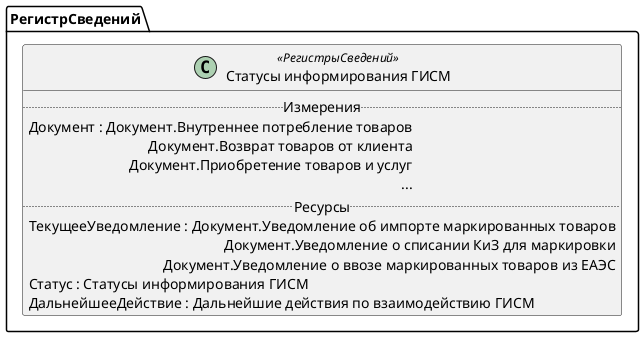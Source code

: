 ﻿@startuml СтатусыИнформированияГИСМ
'!include templates.wsd
'..\include templates.wsd
class РегистрСведений.СтатусыИнформированияГИСМ as "Статусы информирования ГИСМ" <<РегистрыСведений>>
{
..Измерения..
Документ : Документ.Внутреннее потребление товаров\rДокумент.Возврат товаров от клиента\rДокумент.Приобретение товаров и услуг\r...
..Ресурсы..
ТекущееУведомление : Документ.Уведомление об импорте маркированных товаров\rДокумент.Уведомление о списании КиЗ для маркировки\rДокумент.Уведомление о ввозе маркированных товаров из ЕАЭС
Статус : Статусы информирования ГИСМ
ДальнейшееДействие : Дальнейшие действия по взаимодействию ГИСМ
}
@enduml
